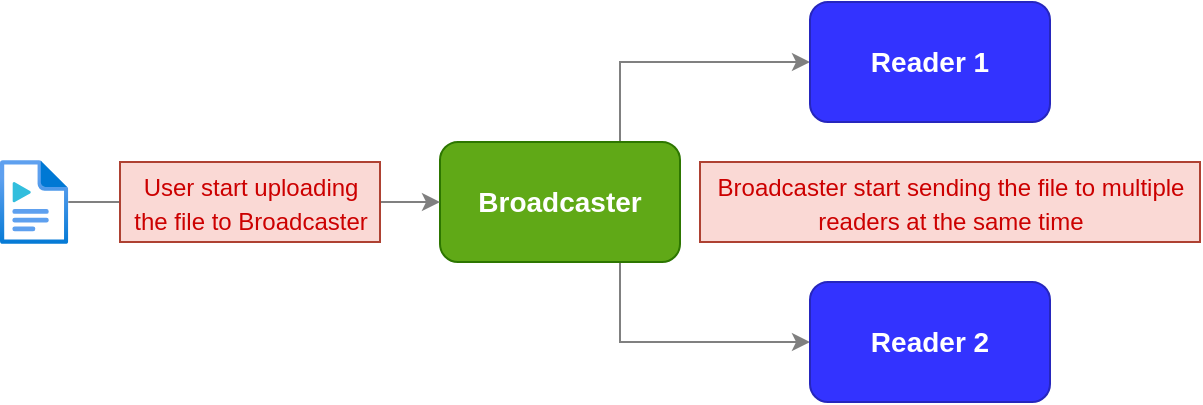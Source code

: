 <mxfile version="15.5.0" type="device"><diagram id="4YvgmApBuZ76nd-mFVRR" name="Page-1"><mxGraphModel dx="813" dy="415" grid="1" gridSize="10" guides="1" tooltips="1" connect="1" arrows="1" fold="1" page="1" pageScale="1" pageWidth="850" pageHeight="1100" math="0" shadow="0"><root><mxCell id="0"/><mxCell id="1" parent="0"/><mxCell id="Lnos3xmj0NRk2_osjdr6-4" style="edgeStyle=orthogonalEdgeStyle;rounded=0;orthogonalLoop=1;jettySize=auto;html=1;exitX=0.75;exitY=0;exitDx=0;exitDy=0;entryX=0;entryY=0.5;entryDx=0;entryDy=0;fontSize=14;fillColor=#bac8d3;strokeColor=#808080;" edge="1" parent="1" source="Lnos3xmj0NRk2_osjdr6-1" target="Lnos3xmj0NRk2_osjdr6-2"><mxGeometry relative="1" as="geometry"/></mxCell><mxCell id="Lnos3xmj0NRk2_osjdr6-5" style="edgeStyle=orthogonalEdgeStyle;rounded=0;orthogonalLoop=1;jettySize=auto;html=1;exitX=0.75;exitY=1;exitDx=0;exitDy=0;entryX=0;entryY=0.5;entryDx=0;entryDy=0;fontSize=14;strokeColor=#808080;" edge="1" parent="1" source="Lnos3xmj0NRk2_osjdr6-1" target="Lnos3xmj0NRk2_osjdr6-3"><mxGeometry relative="1" as="geometry"/></mxCell><mxCell id="Lnos3xmj0NRk2_osjdr6-1" value="&lt;b&gt;&lt;font style=&quot;font-size: 14px&quot;&gt;Broadcaster&lt;/font&gt;&lt;/b&gt;" style="rounded=1;whiteSpace=wrap;html=1;fillColor=#60a917;strokeColor=#2D7600;fontColor=#ffffff;" vertex="1" parent="1"><mxGeometry x="260" y="330" width="120" height="60" as="geometry"/></mxCell><mxCell id="Lnos3xmj0NRk2_osjdr6-2" value="&lt;b&gt;&lt;font style=&quot;font-size: 14px&quot;&gt;Reader 1&lt;/font&gt;&lt;/b&gt;" style="rounded=1;whiteSpace=wrap;html=1;fillColor=#3333FF;strokeColor=#2626BD;fontColor=#ffffff;" vertex="1" parent="1"><mxGeometry x="445" y="260" width="120" height="60" as="geometry"/></mxCell><mxCell id="Lnos3xmj0NRk2_osjdr6-3" value="&lt;b&gt;&lt;font style=&quot;font-size: 14px&quot;&gt;Reader 2&lt;/font&gt;&lt;/b&gt;" style="rounded=1;whiteSpace=wrap;html=1;fillColor=#3333FF;strokeColor=#2626BD;fontColor=#ffffff;" vertex="1" parent="1"><mxGeometry x="445" y="400" width="120" height="60" as="geometry"/></mxCell><mxCell id="Lnos3xmj0NRk2_osjdr6-8" style="edgeStyle=orthogonalEdgeStyle;rounded=0;orthogonalLoop=1;jettySize=auto;html=1;entryX=0;entryY=0.5;entryDx=0;entryDy=0;fontSize=14;strokeColor=#808080;" edge="1" parent="1" source="Lnos3xmj0NRk2_osjdr6-7" target="Lnos3xmj0NRk2_osjdr6-1"><mxGeometry relative="1" as="geometry"/></mxCell><mxCell id="Lnos3xmj0NRk2_osjdr6-7" value="" style="aspect=fixed;html=1;points=[];align=center;image;fontSize=12;image=img/lib/azure2/general/Media_File.svg;strokeColor=#2626BD;fillColor=#3333FF;" vertex="1" parent="1"><mxGeometry x="40" y="339" width="34.13" height="42" as="geometry"/></mxCell><mxCell id="Lnos3xmj0NRk2_osjdr6-9" value="&lt;font style=&quot;font-size: 12px&quot;&gt;User start uploading&lt;br&gt;the file to Broadcaster&lt;/font&gt;" style="text;html=1;align=center;verticalAlign=middle;resizable=0;points=[];autosize=1;strokeColor=#ae4132;fillColor=#fad9d5;fontSize=14;fontColor=#CC0000;" vertex="1" parent="1"><mxGeometry x="100" y="340" width="130" height="40" as="geometry"/></mxCell><mxCell id="Lnos3xmj0NRk2_osjdr6-11" value="&lt;font style=&quot;font-size: 12px&quot;&gt;Broadcaster start sending the file to multiple&lt;br&gt;readers at the same time&lt;/font&gt;" style="text;html=1;align=center;verticalAlign=middle;resizable=0;points=[];autosize=1;strokeColor=#ae4132;fillColor=#fad9d5;fontSize=14;fontColor=#CC0000;" vertex="1" parent="1"><mxGeometry x="390" y="340" width="250" height="40" as="geometry"/></mxCell></root></mxGraphModel></diagram></mxfile>